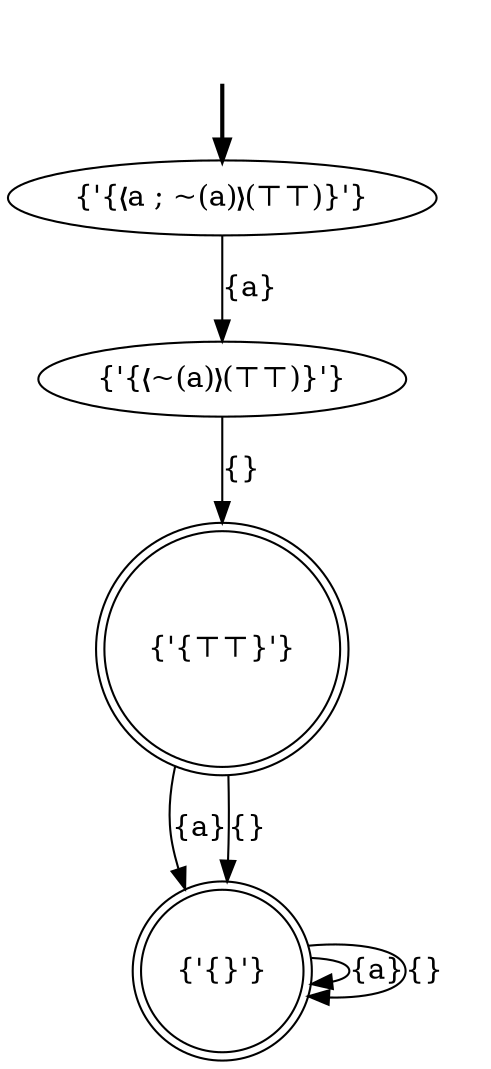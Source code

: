 digraph {
	fake [style=invisible]
	"{'{⊤⊤}'}" [shape=doublecircle]
	"{'{❬~(a)❭(⊤⊤)}'}"
	"{'{❬a ; ~(a)❭(⊤⊤)}'}" [root=true]
	"{'{}'}" [shape=doublecircle]
	fake -> "{'{❬a ; ~(a)❭(⊤⊤)}'}" [style=bold]
	"{'{❬~(a)❭(⊤⊤)}'}" -> "{'{⊤⊤}'}" [label="{}"]
	"{'{}'}" -> "{'{}'}" [label="{a}"]
	"{'{}'}" -> "{'{}'}" [label="{}"]
	"{'{⊤⊤}'}" -> "{'{}'}" [label="{a}"]
	"{'{⊤⊤}'}" -> "{'{}'}" [label="{}"]
	"{'{❬a ; ~(a)❭(⊤⊤)}'}" -> "{'{❬~(a)❭(⊤⊤)}'}" [label="{a}"]
}
